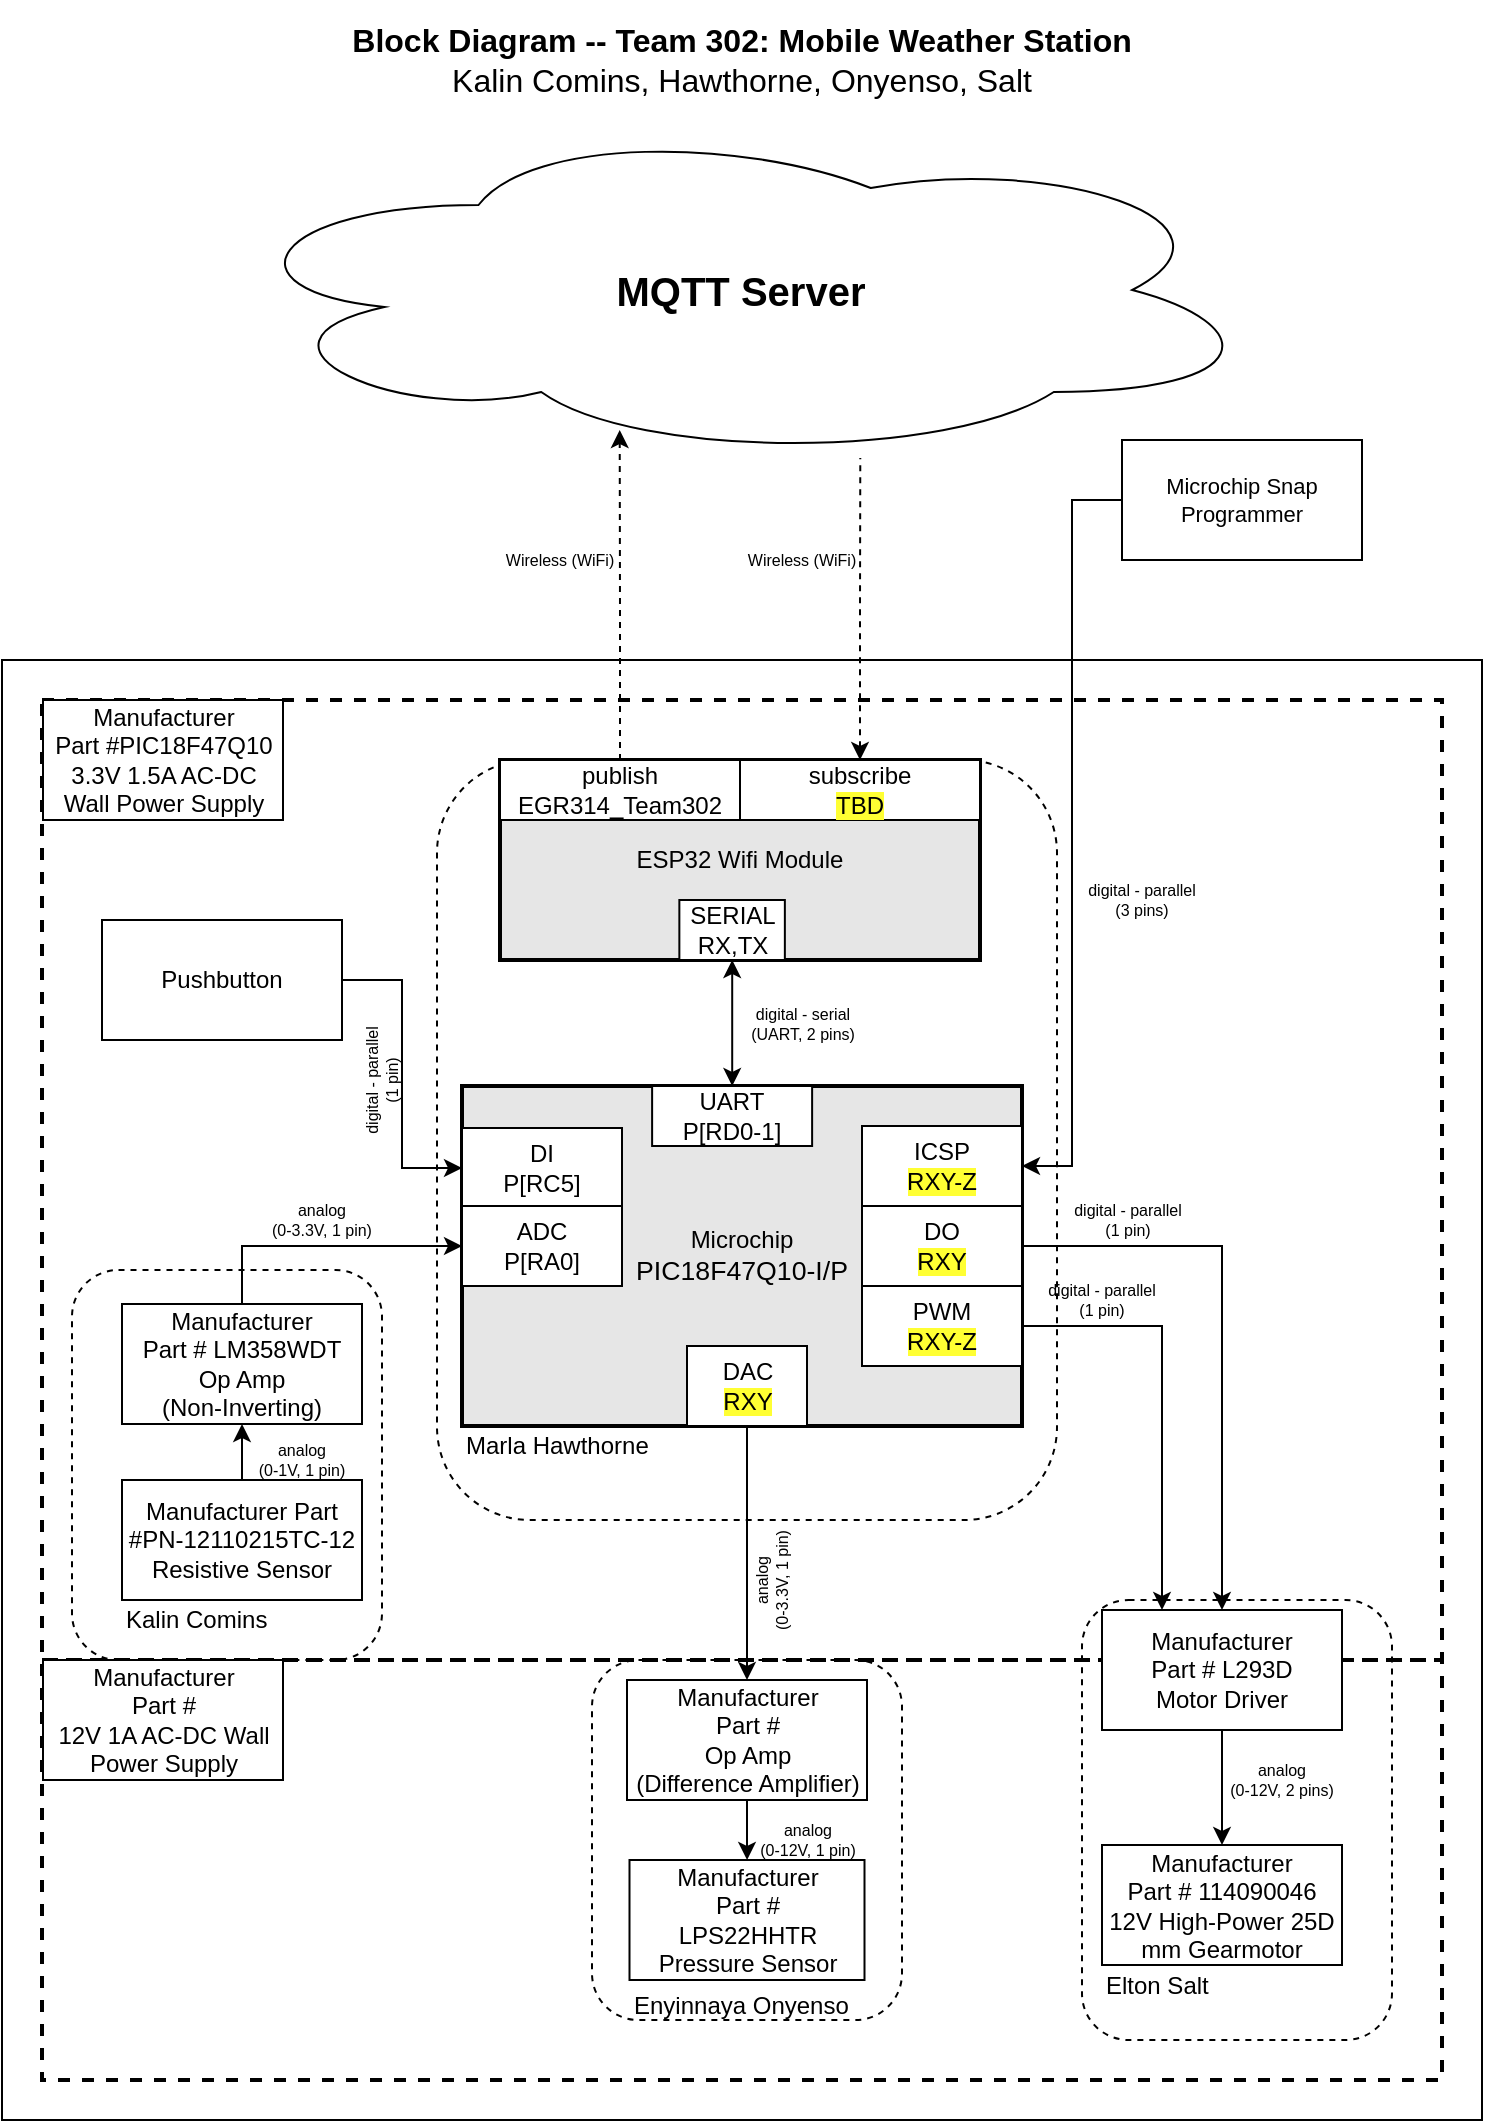 <mxfile version="21.7.4" type="google">
  <diagram name="Page-1" id="90a13364-a465-7bf4-72fc-28e22215d7a0">
    <mxGraphModel grid="1" page="1" gridSize="10" guides="1" tooltips="1" connect="1" arrows="1" fold="1" pageScale="1.5" pageWidth="1169" pageHeight="827" background="#ffffff" math="0" shadow="0">
      <root>
        <mxCell id="0" style=";html=1;" />
        <mxCell id="1" style=";html=1;" parent="0" />
        <mxCell id="aC57QmPyYTqG6Asludqg-9" value="" style="rounded=0;whiteSpace=wrap;html=1;fontSize=16;" vertex="1" parent="1">
          <mxGeometry x="-20" y="350" width="740" height="730" as="geometry" />
        </mxCell>
        <mxCell id="zSoxXOAhGFOt2usmLHU0-1" value="" style="rounded=0;whiteSpace=wrap;html=1;fillColor=none;dashed=1;strokeWidth=2;" vertex="1" parent="1">
          <mxGeometry y="370" width="700" height="480" as="geometry" />
        </mxCell>
        <mxCell id="zSoxXOAhGFOt2usmLHU0-2" value="" style="rounded=0;whiteSpace=wrap;html=1;fillColor=none;dashed=1;strokeWidth=2;" vertex="1" parent="1">
          <mxGeometry y="850" width="700" height="210" as="geometry" />
        </mxCell>
        <mxCell id="S8yp5X4-lJhxRksTFqpk-6" value="" style="rounded=1;whiteSpace=wrap;html=1;fillColor=none;dashed=1;" vertex="1" parent="1">
          <mxGeometry x="520" y="820" width="155" height="220" as="geometry" />
        </mxCell>
        <mxCell id="9j5Bc3N9rgv02oG_bQQu-1" value="&lt;b&gt;&lt;font style=&quot;font-size: 20px&quot;&gt;MQTT Server&lt;/font&gt;&lt;/b&gt;" style="ellipse;shape=cloud;whiteSpace=wrap;html=1;" vertex="1" parent="1">
          <mxGeometry x="87.5" y="80" width="523" height="170" as="geometry" />
        </mxCell>
        <mxCell id="9j5Bc3N9rgv02oG_bQQu-8" value="Manufacturer Part #PN-12110215TC-12&lt;br&gt;Resistive Sensor" style="rounded=0;whiteSpace=wrap;html=1;" vertex="1" parent="1">
          <mxGeometry x="40" y="760" width="120" height="60" as="geometry" />
        </mxCell>
        <mxCell id="J8ns3n-xOa6iXa_PQh_Z-5" style="edgeStyle=orthogonalEdgeStyle;rounded=0;orthogonalLoop=1;jettySize=auto;html=1;exitX=0.5;exitY=0;exitDx=0;exitDy=0;entryX=0;entryY=0.5;entryDx=0;entryDy=0;" edge="1" parent="1" source="9j5Bc3N9rgv02oG_bQQu-11" target="9j5Bc3N9rgv02oG_bQQu-30">
          <mxGeometry relative="1" as="geometry" />
        </mxCell>
        <mxCell id="9j5Bc3N9rgv02oG_bQQu-11" value="&lt;div&gt;&lt;div&gt;Manufacturer&lt;/div&gt;&lt;div&gt;Part # LM358WDT&lt;br&gt;&lt;/div&gt;Op Amp &lt;br&gt;&lt;/div&gt;&lt;div&gt;(Non-Inverting)&lt;br&gt;&lt;/div&gt;" style="rounded=0;whiteSpace=wrap;html=1;" vertex="1" parent="1">
          <mxGeometry x="40" y="672" width="120" height="60" as="geometry" />
        </mxCell>
        <mxCell id="9j5Bc3N9rgv02oG_bQQu-15" style="edgeStyle=orthogonalEdgeStyle;rounded=0;sketch=0;orthogonalLoop=1;jettySize=auto;html=1;startArrow=none;startFill=0;strokeWidth=1;" edge="1" parent="1" source="9j5Bc3N9rgv02oG_bQQu-8" target="9j5Bc3N9rgv02oG_bQQu-11">
          <mxGeometry x="30" y="40" as="geometry" />
        </mxCell>
        <mxCell id="9j5Bc3N9rgv02oG_bQQu-19" value="&lt;div&gt;Manufacturer&lt;/div&gt;&lt;div&gt;Part # L293D&lt;/div&gt;&lt;div&gt;Motor Driver&lt;/div&gt;" style="rounded=0;whiteSpace=wrap;html=1;" vertex="1" parent="1">
          <mxGeometry x="530" y="825" width="120" height="60" as="geometry" />
        </mxCell>
        <mxCell id="9j5Bc3N9rgv02oG_bQQu-20" value="&lt;div&gt;Manufacturer&lt;/div&gt;&lt;div&gt;Part # 114090046&lt;/div&gt;&lt;div&gt;&lt;span style=&quot;background-color: rgb(255 , 255 , 51)&quot;&gt;&lt;/span&gt; 12V High-Power 25D mm Gearmotor&lt;/div&gt;" style="rounded=0;whiteSpace=wrap;html=1;" vertex="1" parent="1">
          <mxGeometry x="530" y="942.5" width="120" height="60" as="geometry" />
        </mxCell>
        <mxCell id="9j5Bc3N9rgv02oG_bQQu-22" style="edgeStyle=orthogonalEdgeStyle;rounded=0;sketch=0;orthogonalLoop=1;jettySize=auto;html=1;entryX=0.5;entryY=0;entryDx=0;entryDy=0;startArrow=none;startFill=0;strokeWidth=1;" edge="1" parent="1" source="9j5Bc3N9rgv02oG_bQQu-19" target="9j5Bc3N9rgv02oG_bQQu-20">
          <mxGeometry x="30" y="40" as="geometry" />
        </mxCell>
        <mxCell id="9j5Bc3N9rgv02oG_bQQu-24" value="Pushbutton" style="rounded=0;whiteSpace=wrap;html=1;" vertex="1" parent="1">
          <mxGeometry x="30" y="480" width="120" height="60" as="geometry" />
        </mxCell>
        <mxCell id="9j5Bc3N9rgv02oG_bQQu-26" style="edgeStyle=orthogonalEdgeStyle;rounded=0;sketch=0;orthogonalLoop=1;jettySize=auto;html=1;entryX=0;entryY=0.5;entryDx=0;entryDy=0;startArrow=none;startFill=0;strokeWidth=1;" edge="1" parent="1" source="9j5Bc3N9rgv02oG_bQQu-24" target="9j5Bc3N9rgv02oG_bQQu-29">
          <mxGeometry x="30" y="40" as="geometry" />
        </mxCell>
        <mxCell id="9j5Bc3N9rgv02oG_bQQu-21" style="edgeStyle=orthogonalEdgeStyle;rounded=0;sketch=0;orthogonalLoop=1;jettySize=auto;html=1;exitX=1;exitY=0.5;exitDx=0;exitDy=0;entryX=0.5;entryY=0;entryDx=0;entryDy=0;startArrow=none;startFill=0;strokeWidth=1;" edge="1" parent="1" source="9j5Bc3N9rgv02oG_bQQu-31" target="9j5Bc3N9rgv02oG_bQQu-19">
          <mxGeometry x="30" y="40" as="geometry" />
        </mxCell>
        <mxCell id="JOMnKlJys3NHe0t_5HwK-2" value="&lt;div style=&quot;font-size: 8px&quot;&gt;digital - parallel&lt;/div&gt;&lt;div style=&quot;font-size: 8px&quot;&gt;(1 pin)&lt;br&gt;&lt;/div&gt;" style="text;html=1;strokeColor=none;fillColor=none;align=center;verticalAlign=middle;whiteSpace=wrap;rounded=0;fontSize=8;rotation=-90;" vertex="1" parent="1">
          <mxGeometry x="140" y="550" width="60" height="20" as="geometry" />
        </mxCell>
        <mxCell id="JOMnKlJys3NHe0t_5HwK-3" value="&lt;div style=&quot;font-size: 8px&quot;&gt;&lt;div&gt;analog&lt;/div&gt;&lt;div&gt;(0-3.3V, 1 pin)&lt;/div&gt;&lt;/div&gt;" style="text;html=1;strokeColor=none;fillColor=none;align=center;verticalAlign=middle;whiteSpace=wrap;rounded=0;fontSize=8;rotation=0;" vertex="1" parent="1">
          <mxGeometry x="110" y="620" width="60" height="20" as="geometry" />
        </mxCell>
        <mxCell id="jpkk4kh-KNIoBJhRxnaC-1" value="&lt;div style=&quot;font-size: 8px&quot;&gt;analog&lt;/div&gt;&lt;div style=&quot;font-size: 8px&quot;&gt;(0-1V, 1 pin)&lt;br&gt;&lt;/div&gt;" style="text;html=1;strokeColor=none;fillColor=none;align=center;verticalAlign=middle;whiteSpace=wrap;rounded=0;fontSize=8;rotation=0;" vertex="1" parent="1">
          <mxGeometry x="100" y="740" width="60" height="20" as="geometry" />
        </mxCell>
        <mxCell id="jpkk4kh-KNIoBJhRxnaC-2" value="&lt;div style=&quot;font-size: 8px&quot;&gt;analog&lt;/div&gt;&lt;div style=&quot;font-size: 8px&quot;&gt;(0-3.3V, 1 pin)&lt;/div&gt;" style="text;html=1;strokeColor=none;fillColor=none;align=center;verticalAlign=middle;whiteSpace=wrap;rounded=0;fontSize=8;rotation=-90;" vertex="1" parent="1">
          <mxGeometry x="335" y="800" width="60" height="20" as="geometry" />
        </mxCell>
        <mxCell id="S8yp5X4-lJhxRksTFqpk-14" value="" style="rounded=1;whiteSpace=wrap;html=1;fillColor=none;dashed=1;" vertex="1" parent="1">
          <mxGeometry x="197.5" y="400" width="310" height="380" as="geometry" />
        </mxCell>
        <mxCell id="jpkk4kh-KNIoBJhRxnaC-5" value="&lt;div style=&quot;font-size: 8px&quot;&gt;digital - parallel&lt;br&gt;&lt;/div&gt;&lt;div style=&quot;font-size: 8px&quot;&gt;(1 pin)&lt;/div&gt;" style="text;html=1;strokeColor=none;fillColor=none;align=center;verticalAlign=middle;whiteSpace=wrap;rounded=0;fontSize=8;rotation=0;" vertex="1" parent="1">
          <mxGeometry x="512.5" y="620" width="60" height="20" as="geometry" />
        </mxCell>
        <mxCell id="jpkk4kh-KNIoBJhRxnaC-6" value="&lt;div style=&quot;font-size: 8px&quot;&gt;analog&lt;/div&gt;&lt;div style=&quot;font-size: 8px&quot;&gt;(0-12V, 1 pin)&lt;br&gt;&lt;/div&gt;" style="text;html=1;strokeColor=none;fillColor=none;align=center;verticalAlign=middle;whiteSpace=wrap;rounded=0;fontSize=8;rotation=0;" vertex="1" parent="1">
          <mxGeometry x="352.5" y="930" width="60" height="20" as="geometry" />
        </mxCell>
        <mxCell id="jpkk4kh-KNIoBJhRxnaC-7" value="&lt;div style=&quot;font-size: 8px&quot;&gt;analog&lt;br&gt;&lt;/div&gt;&lt;div style=&quot;font-size: 8px&quot;&gt;(0-12V, 2 pins)&lt;br&gt;&lt;/div&gt;" style="text;html=1;strokeColor=none;fillColor=none;align=center;verticalAlign=middle;whiteSpace=wrap;rounded=0;fontSize=8;rotation=0;" vertex="1" parent="1">
          <mxGeometry x="590" y="900" width="60" height="20" as="geometry" />
        </mxCell>
        <mxCell id="J8ns3n-xOa6iXa_PQh_Z-4" style="edgeStyle=orthogonalEdgeStyle;rounded=0;orthogonalLoop=1;jettySize=auto;html=1;exitX=0.5;exitY=1;exitDx=0;exitDy=0;entryX=0.5;entryY=0;entryDx=0;entryDy=0;" edge="1" parent="1" source="9j5Bc3N9rgv02oG_bQQu-36" target="9j5Bc3N9rgv02oG_bQQu-37">
          <mxGeometry relative="1" as="geometry" />
        </mxCell>
        <mxCell id="J8ns3n-xOa6iXa_PQh_Z-11" value="&lt;p style=&quot;line-height: 120%&quot;&gt;Manufacturer &lt;br&gt;Part #PIC18F47Q10&lt;br&gt;3.3V 1.5A AC-DC Wall Power Supply&lt;br&gt;&lt;/p&gt;" style="rounded=0;whiteSpace=wrap;html=1;" vertex="1" parent="1">
          <mxGeometry x="0.5" y="370" width="120" height="60" as="geometry" />
        </mxCell>
        <mxCell id="J8ns3n-xOa6iXa_PQh_Z-14" value="Manufacturer&lt;div&gt;Part #&lt;/div&gt;&lt;div&gt;12V 1A AC-DC Wall Power Supply&lt;/div&gt;" style="rounded=0;whiteSpace=wrap;html=1;" vertex="1" parent="1">
          <mxGeometry x="0.5" y="850" width="120" height="60" as="geometry" />
        </mxCell>
        <mxCell id="aC57QmPyYTqG6Asludqg-2" value="&lt;div style=&quot;font-size: 8px;&quot;&gt;digital - serial&lt;br style=&quot;font-size: 8px;&quot;&gt;(UART, 2 pins)&lt;/div&gt;" style="edgeStyle=orthogonalEdgeStyle;rounded=0;orthogonalLoop=1;jettySize=auto;html=1;fontSize=8;startArrow=classic;startFill=1;" edge="1" parent="1" source="9j5Bc3N9rgv02oG_bQQu-41" target="9j5Bc3N9rgv02oG_bQQu-40">
          <mxGeometry x="-0.001" y="-35" relative="1" as="geometry">
            <mxPoint x="70" as="offset" />
          </mxGeometry>
        </mxCell>
        <mxCell id="aC57QmPyYTqG6Asludqg-6" style="edgeStyle=orthogonalEdgeStyle;rounded=0;orthogonalLoop=1;jettySize=auto;html=1;startArrow=classic;startFill=1;fontSize=8;entryX=0.615;entryY=0.994;entryDx=0;entryDy=0;entryPerimeter=0;endArrow=none;endFill=0;dashed=1;" edge="1" parent="1" source="9j5Bc3N9rgv02oG_bQQu-49" target="9j5Bc3N9rgv02oG_bQQu-1">
          <mxGeometry relative="1" as="geometry">
            <mxPoint x="470" y="290" as="targetPoint" />
          </mxGeometry>
        </mxCell>
        <mxCell id="aC57QmPyYTqG6Asludqg-7" style="edgeStyle=orthogonalEdgeStyle;rounded=0;orthogonalLoop=1;jettySize=auto;html=1;entryX=0.385;entryY=0.912;entryDx=0;entryDy=0;entryPerimeter=0;startArrow=none;startFill=0;fontSize=8;dashed=1;" edge="1" parent="1" source="9j5Bc3N9rgv02oG_bQQu-42" target="9j5Bc3N9rgv02oG_bQQu-1">
          <mxGeometry relative="1" as="geometry" />
        </mxCell>
        <mxCell id="aC57QmPyYTqG6Asludqg-8" value="&lt;div&gt;&lt;b&gt;Block Diagram -- Team 302: Mobile Weather Station&lt;/b&gt;&lt;/div&gt;&lt;div style=&quot;font-size: 16px&quot;&gt;Kalin Comins, Hawthorne, Onyenso, Salt&lt;br style=&quot;font-size: 16px&quot;&gt;&lt;/div&gt;" style="text;html=1;strokeColor=none;fillColor=none;align=center;verticalAlign=middle;whiteSpace=wrap;rounded=0;fontSize=16;" vertex="1" parent="1">
          <mxGeometry x="20" y="20" width="660" height="60" as="geometry" />
        </mxCell>
        <mxCell id="aC57QmPyYTqG6Asludqg-13" style="edgeStyle=orthogonalEdgeStyle;rounded=0;orthogonalLoop=1;jettySize=auto;html=1;entryX=1;entryY=0.5;entryDx=0;entryDy=0;startArrow=none;startFill=0;endArrow=classic;fontSize=11;strokeWidth=1;sketch=0;" edge="1" parent="1" source="aC57QmPyYTqG6Asludqg-10" target="aC57QmPyYTqG6Asludqg-1">
          <mxGeometry relative="1" as="geometry" />
        </mxCell>
        <mxCell id="aC57QmPyYTqG6Asludqg-10" value="Microchip Snap Programmer" style="rounded=0;whiteSpace=wrap;html=1;fontSize=11;" vertex="1" parent="1">
          <mxGeometry x="540" y="240" width="120" height="60" as="geometry" />
        </mxCell>
        <mxCell id="qvk3YT8bBgQgHgqkpW-t-2" value="&lt;div style=&quot;font-size: 8px&quot;&gt;digital - parallel&lt;br&gt;&lt;/div&gt;&lt;div style=&quot;font-size: 8px&quot;&gt;(3 pins)&lt;/div&gt;" style="text;html=1;strokeColor=none;fillColor=none;align=center;verticalAlign=middle;whiteSpace=wrap;rounded=0;fontSize=8;rotation=0;" vertex="1" parent="1">
          <mxGeometry x="520" y="460" width="60" height="20" as="geometry" />
        </mxCell>
        <mxCell id="qvk3YT8bBgQgHgqkpW-t-4" value="&lt;div style=&quot;font-size: 8px&quot;&gt;Wireless (WiFi)&lt;/div&gt;" style="text;html=1;strokeColor=none;fillColor=none;align=center;verticalAlign=middle;whiteSpace=wrap;rounded=0;fontSize=8;rotation=0;" vertex="1" parent="1">
          <mxGeometry x="229" y="290" width="60" height="20" as="geometry" />
        </mxCell>
        <mxCell id="Jm0UklxG5w7mDhQz4Tn1-1" value="&lt;div style=&quot;font-size: 8px&quot;&gt;Wireless (WiFi)&lt;/div&gt;" style="text;html=1;strokeColor=none;fillColor=none;align=center;verticalAlign=middle;whiteSpace=wrap;rounded=0;fontSize=8;rotation=0;" vertex="1" parent="1">
          <mxGeometry x="350" y="290" width="60" height="20" as="geometry" />
        </mxCell>
        <mxCell id="S8yp5X4-lJhxRksTFqpk-7" value="Elton Salt" style="text;html=1;strokeColor=none;fillColor=none;align=left;verticalAlign=middle;whiteSpace=wrap;rounded=0;dashed=1;" vertex="1" parent="1">
          <mxGeometry x="530" y="1002.5" width="120" height="20" as="geometry" />
        </mxCell>
        <mxCell id="S8yp5X4-lJhxRksTFqpk-9" value="Kalin Comins" style="text;html=1;strokeColor=none;fillColor=none;align=left;verticalAlign=middle;whiteSpace=wrap;rounded=0;dashed=1;" vertex="1" parent="1">
          <mxGeometry x="40" y="820" width="120" height="20" as="geometry" />
        </mxCell>
        <mxCell id="S8yp5X4-lJhxRksTFqpk-12" style="edgeStyle=orthogonalEdgeStyle;rounded=0;orthogonalLoop=1;jettySize=auto;html=1;exitX=1;exitY=0.5;exitDx=0;exitDy=0;entryX=0.25;entryY=0;entryDx=0;entryDy=0;" edge="1" parent="1" source="9j5Bc3N9rgv02oG_bQQu-33" target="9j5Bc3N9rgv02oG_bQQu-19">
          <mxGeometry relative="1" as="geometry">
            <mxPoint x="490" y="683" as="sourcePoint" />
            <mxPoint x="527.5" y="692" as="targetPoint" />
          </mxGeometry>
        </mxCell>
        <mxCell id="S8yp5X4-lJhxRksTFqpk-13" value="&lt;div style=&quot;font-size: 8px&quot;&gt;digital - parallel&lt;br&gt;&lt;/div&gt;&lt;div style=&quot;font-size: 8px&quot;&gt;(1 pin)&lt;/div&gt;" style="text;html=1;strokeColor=none;fillColor=none;align=center;verticalAlign=middle;whiteSpace=wrap;rounded=0;fontSize=8;rotation=0;" vertex="1" parent="1">
          <mxGeometry x="500" y="660" width="60" height="20" as="geometry" />
        </mxCell>
        <mxCell id="9j5Bc3N9rgv02oG_bQQu-5" value="ESP32 Wifi Module" style="rounded=0;whiteSpace=wrap;html=1;strokeWidth=2;fillColor=#E6E6E6;" vertex="1" parent="1">
          <mxGeometry x="229" y="400" width="240" height="100" as="geometry" />
        </mxCell>
        <mxCell id="9j5Bc3N9rgv02oG_bQQu-41" value="&lt;div&gt;SERIAL&lt;/div&gt;RX,TX" style="rounded=0;whiteSpace=wrap;html=1;" vertex="1" parent="1">
          <mxGeometry x="318.679" y="470" width="52.752" height="30" as="geometry" />
        </mxCell>
        <mxCell id="9j5Bc3N9rgv02oG_bQQu-42" value="&lt;div&gt;publish&lt;/div&gt;EGR314_Team302" style="rounded=0;whiteSpace=wrap;html=1;" vertex="1" parent="1">
          <mxGeometry x="229" y="400" width="120" height="30" as="geometry" />
        </mxCell>
        <mxCell id="9j5Bc3N9rgv02oG_bQQu-49" value="&lt;div&gt;subscribe&lt;/div&gt;&lt;span style=&quot;background-color: rgb(255 , 255 , 51)&quot;&gt;TBD&lt;/span&gt;" style="rounded=0;whiteSpace=wrap;html=1;" vertex="1" parent="1">
          <mxGeometry x="349" y="400" width="120" height="30" as="geometry" />
        </mxCell>
        <mxCell id="S8yp5X4-lJhxRksTFqpk-8" value="" style="rounded=1;whiteSpace=wrap;html=1;fillColor=none;dashed=1;" vertex="1" parent="1">
          <mxGeometry x="15" y="655" width="155" height="195" as="geometry" />
        </mxCell>
        <mxCell id="EnYyPFW1mbr46gcVMj3I-1" value="" style="group" connectable="0" vertex="1" parent="1">
          <mxGeometry x="275" y="850" width="155" height="182.5" as="geometry" />
        </mxCell>
        <mxCell id="S8yp5X4-lJhxRksTFqpk-2" value="" style="rounded=1;whiteSpace=wrap;html=1;fillColor=none;dashed=1;" vertex="1" parent="EnYyPFW1mbr46gcVMj3I-1">
          <mxGeometry width="155" height="180" as="geometry" />
        </mxCell>
        <mxCell id="9j5Bc3N9rgv02oG_bQQu-37" value="&lt;div&gt;&lt;div&gt;Manufacturer&lt;/div&gt;&lt;div&gt;Part #&lt;br&gt;&lt;/div&gt;Op Amp &lt;br&gt;&lt;/div&gt;&lt;div&gt;(Difference Amplifier)&lt;br&gt;&lt;/div&gt;" style="rounded=0;whiteSpace=wrap;html=1;" vertex="1" parent="EnYyPFW1mbr46gcVMj3I-1">
          <mxGeometry x="17.5" y="10" width="120" height="60" as="geometry" />
        </mxCell>
        <mxCell id="_skWGeGQ9FX85H6YMqPT-2" value="&lt;div style=&quot;border-color: var(--border-color);&quot;&gt;Manufacturer&lt;/div&gt;&lt;div style=&quot;border-color: var(--border-color);&quot;&gt;Part #&lt;br&gt;LPS22HHTR&lt;br&gt;Pressure Sensor&lt;br&gt;&lt;/div&gt;" style="rounded=0;whiteSpace=wrap;html=1;" vertex="1" parent="EnYyPFW1mbr46gcVMj3I-1">
          <mxGeometry x="18.75" y="100" width="117.5" height="60" as="geometry" />
        </mxCell>
        <mxCell id="S8yp5X4-lJhxRksTFqpk-5" value="Enyinnaya Onyenso" style="text;html=1;strokeColor=none;fillColor=none;align=left;verticalAlign=middle;whiteSpace=wrap;rounded=0;dashed=1;" vertex="1" parent="EnYyPFW1mbr46gcVMj3I-1">
          <mxGeometry x="18.75" y="162.5" width="120" height="20" as="geometry" />
        </mxCell>
        <mxCell id="_skWGeGQ9FX85H6YMqPT-3" style="edgeStyle=orthogonalEdgeStyle;rounded=0;orthogonalLoop=1;jettySize=auto;html=1;" edge="1" parent="EnYyPFW1mbr46gcVMj3I-1" source="9j5Bc3N9rgv02oG_bQQu-37" target="_skWGeGQ9FX85H6YMqPT-2">
          <mxGeometry x="30" y="40" as="geometry" />
        </mxCell>
        <mxCell id="S8yp5X4-lJhxRksTFqpk-17" value="Marla Hawthorne" style="text;html=1;strokeColor=none;fillColor=none;align=left;verticalAlign=middle;whiteSpace=wrap;rounded=0;dashed=1;" vertex="1" parent="1">
          <mxGeometry x="210" y="733" width="120" height="20" as="geometry" />
        </mxCell>
        <mxCell id="EnYyPFW1mbr46gcVMj3I-3" value="" style="group" connectable="0" vertex="1" parent="1">
          <mxGeometry x="210" y="563" width="280" height="170" as="geometry" />
        </mxCell>
        <mxCell id="9j5Bc3N9rgv02oG_bQQu-6" value="&lt;div&gt;Microchip&lt;/div&gt;&lt;div&gt;&lt;span style=&quot;font-size: 10pt ; font-family: &amp;#34;arial&amp;#34; ; font-style: normal&quot;&gt;PIC18F47Q10-I/P&lt;/span&gt;&lt;/div&gt;" style="rounded=0;whiteSpace=wrap;html=1;strokeWidth=2;fillColor=#E6E6E6;" vertex="1" parent="EnYyPFW1mbr46gcVMj3I-3">
          <mxGeometry width="280" height="170" as="geometry" />
        </mxCell>
        <mxCell id="9j5Bc3N9rgv02oG_bQQu-29" value="&lt;div&gt;DI&lt;/div&gt;P[RC5]" style="rounded=0;whiteSpace=wrap;html=1;" vertex="1" parent="EnYyPFW1mbr46gcVMj3I-3">
          <mxGeometry y="21" width="80" height="40" as="geometry" />
        </mxCell>
        <mxCell id="9j5Bc3N9rgv02oG_bQQu-30" value="&lt;div&gt;ADC&lt;/div&gt;&lt;div&gt;P[RA0]&lt;/div&gt;" style="rounded=0;whiteSpace=wrap;html=1;" vertex="1" parent="EnYyPFW1mbr46gcVMj3I-3">
          <mxGeometry y="60" width="80" height="40" as="geometry" />
        </mxCell>
        <mxCell id="9j5Bc3N9rgv02oG_bQQu-31" value="&lt;div&gt;DO&lt;/div&gt;&lt;span style=&quot;background-color: rgb(255 , 255 , 51)&quot;&gt;RXY&lt;/span&gt;" style="rounded=0;whiteSpace=wrap;html=1;" vertex="1" parent="EnYyPFW1mbr46gcVMj3I-3">
          <mxGeometry x="200" y="60" width="80" height="40" as="geometry" />
        </mxCell>
        <mxCell id="9j5Bc3N9rgv02oG_bQQu-33" value="&lt;div&gt;PWM&lt;br&gt;&lt;/div&gt;&lt;div&gt;&lt;span style=&quot;background-color: rgb(255 , 255 , 51)&quot;&gt;RXY-Z&lt;/span&gt;&lt;/div&gt;" style="rounded=0;whiteSpace=wrap;html=1;" vertex="1" parent="EnYyPFW1mbr46gcVMj3I-3">
          <mxGeometry x="200" y="100" width="80" height="40" as="geometry" />
        </mxCell>
        <mxCell id="9j5Bc3N9rgv02oG_bQQu-36" value="&lt;div&gt;DAC&lt;/div&gt;&lt;div&gt;&lt;span style=&quot;background-color: rgb(255 , 255 , 51)&quot;&gt;RXY&lt;/span&gt;&lt;/div&gt;" style="rounded=0;whiteSpace=wrap;html=1;" vertex="1" parent="EnYyPFW1mbr46gcVMj3I-3">
          <mxGeometry x="112.5" y="130" width="60" height="40" as="geometry" />
        </mxCell>
        <mxCell id="9j5Bc3N9rgv02oG_bQQu-40" value="&lt;div&gt;UART&lt;/div&gt;P[RD0-1]" style="rounded=0;whiteSpace=wrap;html=1;" vertex="1" parent="EnYyPFW1mbr46gcVMj3I-3">
          <mxGeometry x="95.06" width="80" height="30" as="geometry" />
        </mxCell>
        <mxCell id="aC57QmPyYTqG6Asludqg-1" value="&lt;div&gt;ICSP&lt;/div&gt;&lt;span style=&quot;background-color: rgb(255 , 255 , 51)&quot;&gt;RXY-Z&lt;/span&gt;" style="rounded=0;whiteSpace=wrap;html=1;" vertex="1" parent="EnYyPFW1mbr46gcVMj3I-3">
          <mxGeometry x="200" y="20" width="80" height="40" as="geometry" />
        </mxCell>
      </root>
    </mxGraphModel>
  </diagram>
</mxfile>
